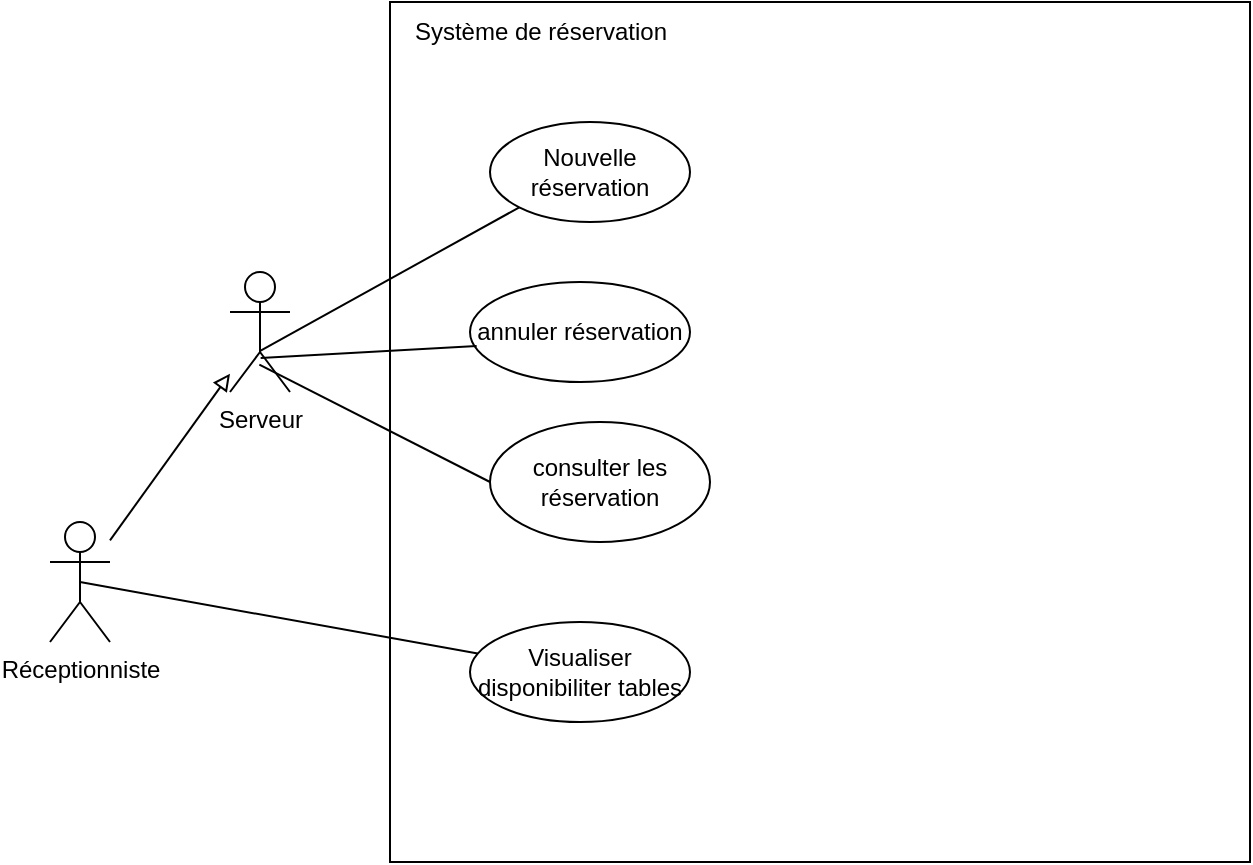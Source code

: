 <mxfile version="27.0.6">
  <diagram name="Page-1" id="mcOSNuTvkaqXmnxg192A">
    <mxGraphModel dx="786" dy="459" grid="1" gridSize="10" guides="1" tooltips="1" connect="1" arrows="1" fold="1" page="1" pageScale="1" pageWidth="827" pageHeight="1169" math="0" shadow="0">
      <root>
        <mxCell id="0" />
        <mxCell id="1" parent="0" />
        <mxCell id="XyDEv_NMKFqQQ-GJHahw-1" value="" style="whiteSpace=wrap;html=1;aspect=fixed;" vertex="1" parent="1">
          <mxGeometry x="200" y="70" width="430" height="430" as="geometry" />
        </mxCell>
        <mxCell id="XyDEv_NMKFqQQ-GJHahw-2" value="Système de réservation" style="text;html=1;align=center;verticalAlign=middle;resizable=0;points=[];autosize=1;strokeColor=none;fillColor=none;" vertex="1" parent="1">
          <mxGeometry x="200" y="70" width="150" height="30" as="geometry" />
        </mxCell>
        <mxCell id="XyDEv_NMKFqQQ-GJHahw-3" value="Serveur" style="shape=umlActor;verticalLabelPosition=bottom;verticalAlign=top;html=1;" vertex="1" parent="1">
          <mxGeometry x="120" y="205" width="30" height="60" as="geometry" />
        </mxCell>
        <mxCell id="XyDEv_NMKFqQQ-GJHahw-4" value="Nouvelle réservation" style="ellipse;whiteSpace=wrap;html=1;" vertex="1" parent="1">
          <mxGeometry x="250" y="130" width="100" height="50" as="geometry" />
        </mxCell>
        <mxCell id="XyDEv_NMKFqQQ-GJHahw-7" value="annuler réservation" style="ellipse;whiteSpace=wrap;html=1;" vertex="1" parent="1">
          <mxGeometry x="240" y="210" width="110" height="50" as="geometry" />
        </mxCell>
        <mxCell id="XyDEv_NMKFqQQ-GJHahw-8" value="consulter les réservation" style="ellipse;whiteSpace=wrap;html=1;" vertex="1" parent="1">
          <mxGeometry x="250" y="280" width="110" height="60" as="geometry" />
        </mxCell>
        <mxCell id="XyDEv_NMKFqQQ-GJHahw-9" value="Visualiser disponibiliter tables" style="ellipse;whiteSpace=wrap;html=1;" vertex="1" parent="1">
          <mxGeometry x="240" y="380" width="110" height="50" as="geometry" />
        </mxCell>
        <mxCell id="XyDEv_NMKFqQQ-GJHahw-17" style="rounded=0;orthogonalLoop=1;jettySize=auto;html=1;endArrow=block;endFill=0;" edge="1" parent="1" source="XyDEv_NMKFqQQ-GJHahw-14" target="XyDEv_NMKFqQQ-GJHahw-3">
          <mxGeometry relative="1" as="geometry" />
        </mxCell>
        <mxCell id="XyDEv_NMKFqQQ-GJHahw-14" value="Réceptionniste" style="shape=umlActor;verticalLabelPosition=bottom;verticalAlign=top;html=1;" vertex="1" parent="1">
          <mxGeometry x="30" y="330" width="30" height="60" as="geometry" />
        </mxCell>
        <mxCell id="XyDEv_NMKFqQQ-GJHahw-18" value="" style="endArrow=none;html=1;rounded=0;entryX=0;entryY=1;entryDx=0;entryDy=0;exitX=0.489;exitY=0.661;exitDx=0;exitDy=0;exitPerimeter=0;" edge="1" parent="1" source="XyDEv_NMKFqQQ-GJHahw-3" target="XyDEv_NMKFqQQ-GJHahw-4">
          <mxGeometry width="50" height="50" relative="1" as="geometry">
            <mxPoint x="270" y="310" as="sourcePoint" />
            <mxPoint x="320" y="260" as="targetPoint" />
          </mxGeometry>
        </mxCell>
        <mxCell id="XyDEv_NMKFqQQ-GJHahw-19" value="" style="endArrow=none;html=1;rounded=0;entryX=0.03;entryY=0.64;entryDx=0;entryDy=0;entryPerimeter=0;exitX=0.511;exitY=0.717;exitDx=0;exitDy=0;exitPerimeter=0;" edge="1" parent="1" source="XyDEv_NMKFqQQ-GJHahw-3" target="XyDEv_NMKFqQQ-GJHahw-7">
          <mxGeometry width="50" height="50" relative="1" as="geometry">
            <mxPoint x="270" y="310" as="sourcePoint" />
            <mxPoint x="320" y="260" as="targetPoint" />
          </mxGeometry>
        </mxCell>
        <mxCell id="XyDEv_NMKFqQQ-GJHahw-20" value="" style="endArrow=none;html=1;rounded=0;entryX=0.489;entryY=0.772;entryDx=0;entryDy=0;entryPerimeter=0;exitX=0;exitY=0.5;exitDx=0;exitDy=0;" edge="1" parent="1" source="XyDEv_NMKFqQQ-GJHahw-8" target="XyDEv_NMKFqQQ-GJHahw-3">
          <mxGeometry width="50" height="50" relative="1" as="geometry">
            <mxPoint x="270" y="310" as="sourcePoint" />
            <mxPoint x="320" y="260" as="targetPoint" />
          </mxGeometry>
        </mxCell>
        <mxCell id="XyDEv_NMKFqQQ-GJHahw-21" value="" style="endArrow=none;html=1;rounded=0;exitX=0.5;exitY=0.5;exitDx=0;exitDy=0;exitPerimeter=0;" edge="1" parent="1" source="XyDEv_NMKFqQQ-GJHahw-14" target="XyDEv_NMKFqQQ-GJHahw-9">
          <mxGeometry width="50" height="50" relative="1" as="geometry">
            <mxPoint x="270" y="310" as="sourcePoint" />
            <mxPoint x="320" y="260" as="targetPoint" />
          </mxGeometry>
        </mxCell>
      </root>
    </mxGraphModel>
  </diagram>
</mxfile>
